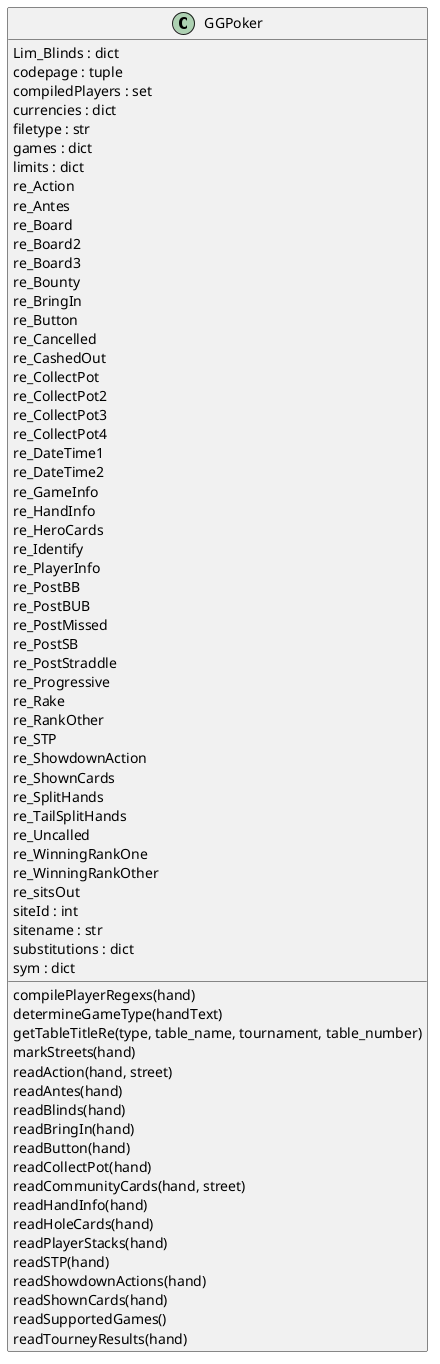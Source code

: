 @startuml classes
set namespaceSeparator none
class "GGPoker" as GGPokerToFpdb.GGPoker {
  Lim_Blinds : dict
  codepage : tuple
  compiledPlayers : set
  currencies : dict
  filetype : str
  games : dict
  limits : dict
  re_Action
  re_Antes
  re_Board
  re_Board2
  re_Board3
  re_Bounty
  re_BringIn
  re_Button
  re_Cancelled
  re_CashedOut
  re_CollectPot
  re_CollectPot2
  re_CollectPot3
  re_CollectPot4
  re_DateTime1
  re_DateTime2
  re_GameInfo
  re_HandInfo
  re_HeroCards
  re_Identify
  re_PlayerInfo
  re_PostBB
  re_PostBUB
  re_PostMissed
  re_PostSB
  re_PostStraddle
  re_Progressive
  re_Rake
  re_RankOther
  re_STP
  re_ShowdownAction
  re_ShownCards
  re_SplitHands
  re_TailSplitHands
  re_Uncalled
  re_WinningRankOne
  re_WinningRankOther
  re_sitsOut
  siteId : int
  sitename : str
  substitutions : dict
  sym : dict
  compilePlayerRegexs(hand)
  determineGameType(handText)
  getTableTitleRe(type, table_name, tournament, table_number)
  markStreets(hand)
  readAction(hand, street)
  readAntes(hand)
  readBlinds(hand)
  readBringIn(hand)
  readButton(hand)
  readCollectPot(hand)
  readCommunityCards(hand, street)
  readHandInfo(hand)
  readHoleCards(hand)
  readPlayerStacks(hand)
  readSTP(hand)
  readShowdownActions(hand)
  readShownCards(hand)
  readSupportedGames()
  readTourneyResults(hand)
}
@enduml
